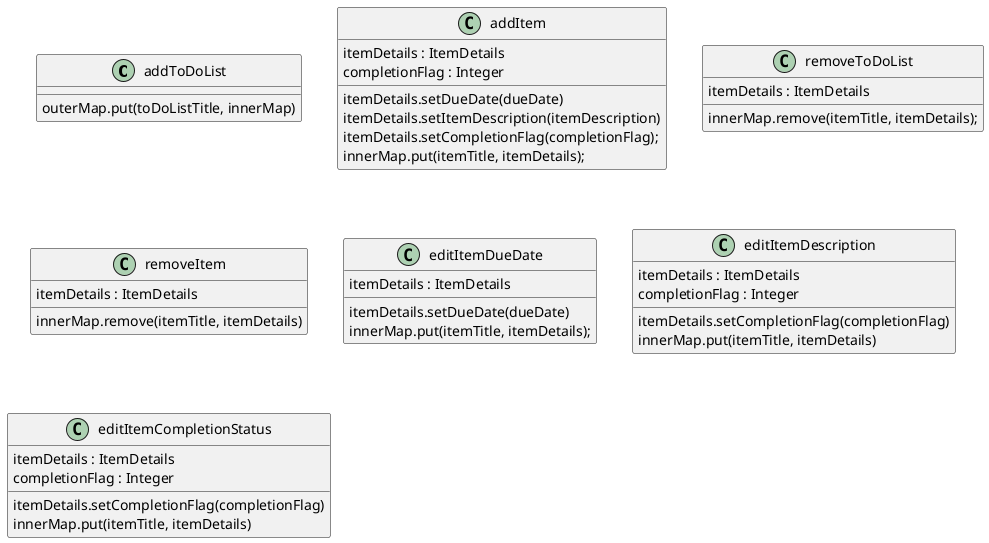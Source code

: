 @startuml
'https://plantuml.com/class-diagram'

class addToDoList
{
    outerMap.put(toDoListTitle, innerMap)
}

class addItem
{
    itemDetails : ItemDetails
    completionFlag : Integer
    itemDetails.setDueDate(dueDate)
    itemDetails.setItemDescription(itemDescription)
    itemDetails.setCompletionFlag(completionFlag);
    innerMap.put(itemTitle, itemDetails);
}

class removeToDoList
{
    itemDetails : ItemDetails
    innerMap.remove(itemTitle, itemDetails);
}

class removeItem
{
     itemDetails : ItemDetails
     innerMap.remove(itemTitle, itemDetails)
}

class editItemDueDate
{
    itemDetails : ItemDetails
    itemDetails.setDueDate(dueDate)
    innerMap.put(itemTitle, itemDetails);
}

class editItemDescription
{
    itemDetails : ItemDetails
    completionFlag : Integer
    itemDetails.setCompletionFlag(completionFlag)
    innerMap.put(itemTitle, itemDetails)
}

class editItemCompletionStatus
{
    itemDetails : ItemDetails
    completionFlag : Integer
    itemDetails.setCompletionFlag(completionFlag)
    innerMap.put(itemTitle, itemDetails)
}

@enduml